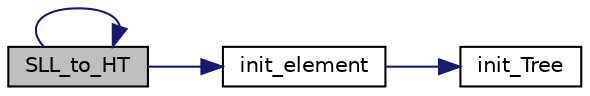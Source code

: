 digraph "SLL_to_HT"
{
 // LATEX_PDF_SIZE
  edge [fontname="Helvetica",fontsize="10",labelfontname="Helvetica",labelfontsize="10"];
  node [fontname="Helvetica",fontsize="10",shape=record];
  rankdir="LR";
  Node1 [label="SLL_to_HT",height=0.2,width=0.4,color="black", fillcolor="grey75", style="filled", fontcolor="black",tooltip=" "];
  Node1 -> Node2 [color="midnightblue",fontsize="10",style="solid",fontname="Helvetica"];
  Node2 [label="init_element",height=0.2,width=0.4,color="black", fillcolor="white", style="filled",URL="$_element_8c.html#af124caf257f07aa22a54088de794936c",tooltip=" "];
  Node2 -> Node3 [color="midnightblue",fontsize="10",style="solid",fontname="Helvetica"];
  Node3 [label="init_Tree",height=0.2,width=0.4,color="black", fillcolor="white", style="filled",URL="$_huffman_tree_8c.html#ab99c82eb0fe3221b4dd415ca0047a03c",tooltip=" "];
  Node1 -> Node1 [color="midnightblue",fontsize="10",style="solid",fontname="Helvetica"];
}
